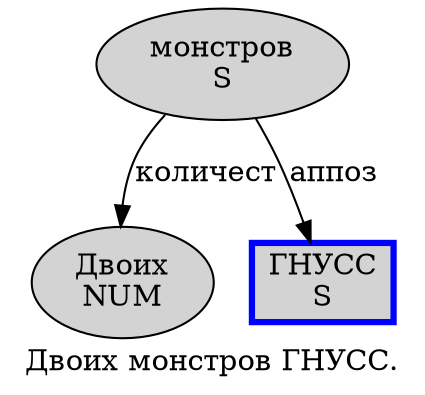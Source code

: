 digraph SENTENCE_4732 {
	graph [label="Двоих монстров ГНУСС."]
	node [style=filled]
		0 [label="Двоих
NUM" color="" fillcolor=lightgray penwidth=1 shape=ellipse]
		1 [label="монстров
S" color="" fillcolor=lightgray penwidth=1 shape=ellipse]
		2 [label="ГНУСС
S" color=blue fillcolor=lightgray penwidth=3 shape=box]
			1 -> 0 [label="количест"]
			1 -> 2 [label="аппоз"]
}